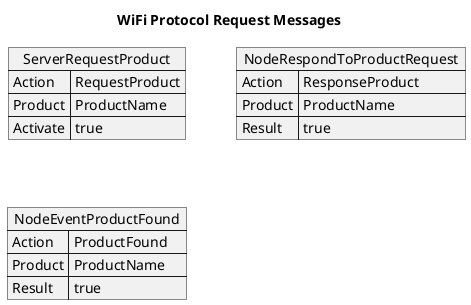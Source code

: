 @startuml WiFiProtocolRequestMessages
title WiFi Protocol Request Messages

json ServerRequestProduct {
    "Action": "RequestProduct",
    "Product": "ProductName",
    "Activate": true
}

json NodeRespondToProductRequest {
    "Action": "ResponseProduct",
    "Product": "ProductName",
    "Result": true
}

json NodeEventProductFound {
    "Action": "ProductFound",
    "Product": "ProductName",
    "Result": true
}

@enduml

'====================== HeatBeat ======================

@startuml WiFiProtocolHeartBeat
title WiFi Protocol Heart Beat

json WiFiProtocolHeartBeatRequest {
    "Action": "HeartBeat"
}

json WiFiProtocolHeartBeatResponse {
    "Action": "HeartBeat",
    "Node": "NodeName",
    "Places": 4
}

@enduml

'====================== SignIn ======================

@startuml WiFiProtocolSignIn
title WiFi Protocol Sign In

json WiFiProtocolSignIn {
    "Action": "SignIn",
    "Node": "NodeName",
    "Places": 4
}

json WiFiProtocolSignInResponse {
    "Action": "SignIn",
    "Node": "NodeName",
    "Places": 4,
    "Result": true
}

@enduml

'====================== Notify ======================

@startuml WiFiProtocolNotify
title WiFi Protocol Notify

json WiFiProtocolNotifyNewProduct {
    "Action": "NotifyNewProduct",
    "Product": "ProductName"
}

json WiFiProtocolNotifyNewProductResponse {
    "Action": "NotifyNewProduct",
    "Product": "ProductName",
    "Result": true
}

@enduml

'====================== Sequence ======================

@startuml WiFiProtocolSequence
title WiFi Protocol Sequence Sign In

participant Server
collections Nodes

activate Server

Nodes -> Server: SignIn
Server -> Nodes: SignInResponse (Result = true)

activate Nodes

newpage WiFi Protocol Sequence Request Product

Server -> Nodes: RequestProduct (Product = "Pepper")

alt Product is present
    Nodes -> Server: ResponseProduct (Product = "Pepper", Result = true)
else Product is not present
    Nodes -> Server: ResponseProduct (Product = "Pepper", Result = false)
end

newpage WiFi Protocol Sequence Notify New Product

Nodes -> Nodes : New Product Placed
Nodes -> Server: NotifyNewProduct (Product = "Salt")
Server -> Nodes: NotifyNewProductResponse (Product = "Salt", Result = true)

@enduml
